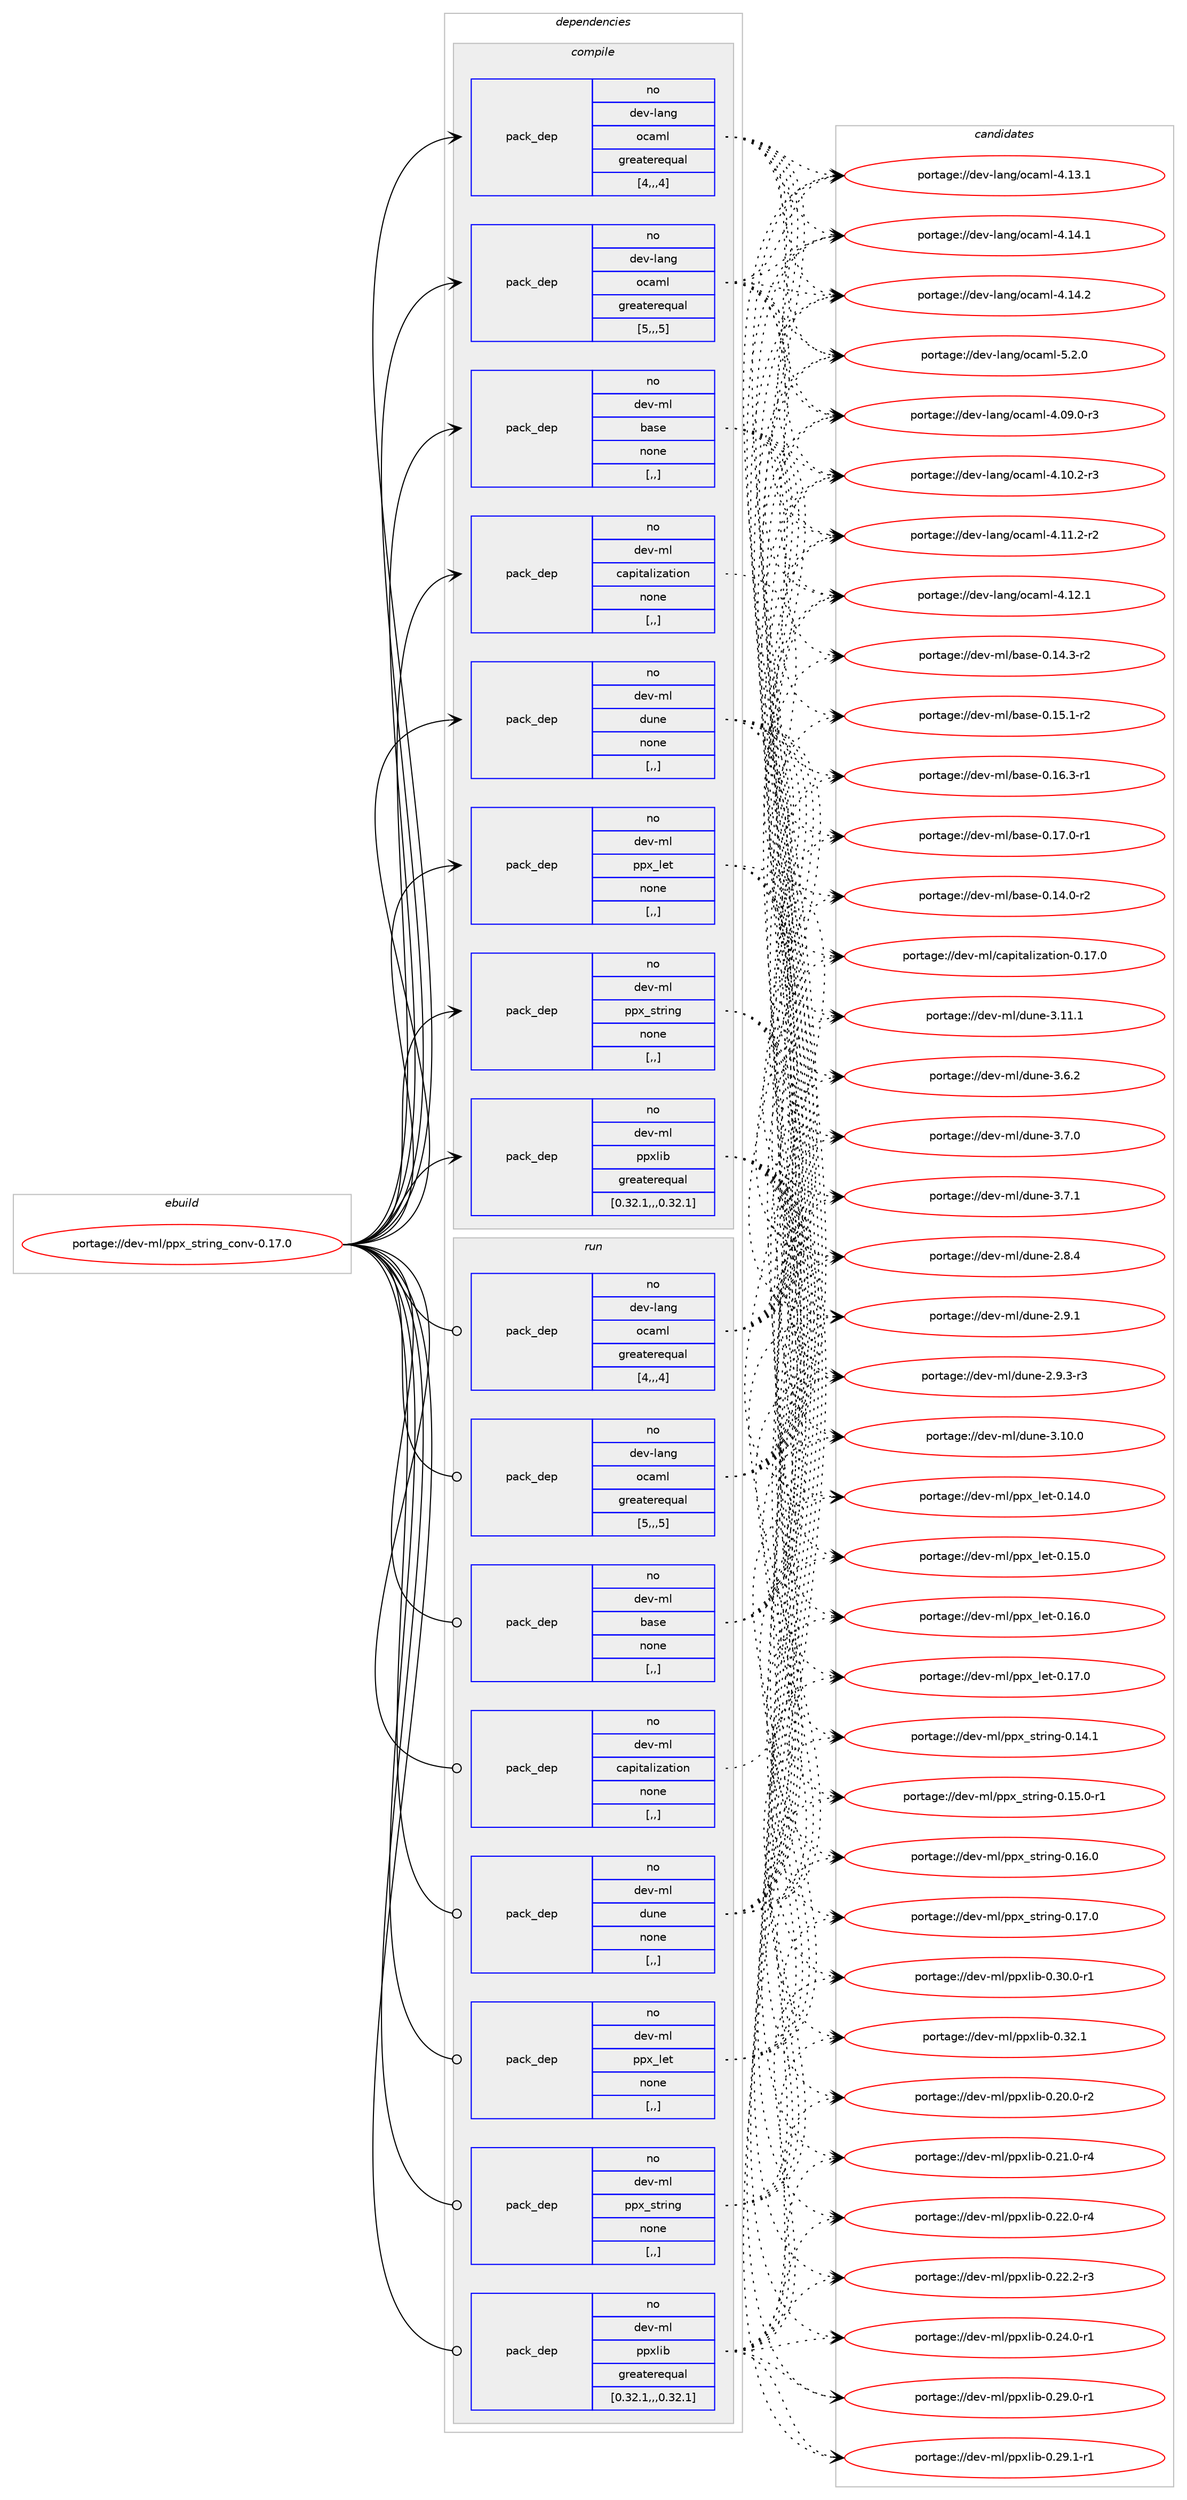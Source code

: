 digraph prolog {

# *************
# Graph options
# *************

newrank=true;
concentrate=true;
compound=true;
graph [rankdir=LR,fontname=Helvetica,fontsize=10,ranksep=1.5];#, ranksep=2.5, nodesep=0.2];
edge  [arrowhead=vee];
node  [fontname=Helvetica,fontsize=10];

# **********
# The ebuild
# **********

subgraph cluster_leftcol {
color=gray;
rank=same;
label=<<i>ebuild</i>>;
id [label="portage://dev-ml/ppx_string_conv-0.17.0", color=red, width=4, href="../dev-ml/ppx_string_conv-0.17.0.svg"];
}

# ****************
# The dependencies
# ****************

subgraph cluster_midcol {
color=gray;
label=<<i>dependencies</i>>;
subgraph cluster_compile {
fillcolor="#eeeeee";
style=filled;
label=<<i>compile</i>>;
subgraph pack90893 {
dependency120938 [label=<<TABLE BORDER="0" CELLBORDER="1" CELLSPACING="0" CELLPADDING="4" WIDTH="220"><TR><TD ROWSPAN="6" CELLPADDING="30">pack_dep</TD></TR><TR><TD WIDTH="110">no</TD></TR><TR><TD>dev-lang</TD></TR><TR><TD>ocaml</TD></TR><TR><TD>greaterequal</TD></TR><TR><TD>[4,,,4]</TD></TR></TABLE>>, shape=none, color=blue];
}
id:e -> dependency120938:w [weight=20,style="solid",arrowhead="vee"];
subgraph pack90894 {
dependency120939 [label=<<TABLE BORDER="0" CELLBORDER="1" CELLSPACING="0" CELLPADDING="4" WIDTH="220"><TR><TD ROWSPAN="6" CELLPADDING="30">pack_dep</TD></TR><TR><TD WIDTH="110">no</TD></TR><TR><TD>dev-lang</TD></TR><TR><TD>ocaml</TD></TR><TR><TD>greaterequal</TD></TR><TR><TD>[5,,,5]</TD></TR></TABLE>>, shape=none, color=blue];
}
id:e -> dependency120939:w [weight=20,style="solid",arrowhead="vee"];
subgraph pack90895 {
dependency120940 [label=<<TABLE BORDER="0" CELLBORDER="1" CELLSPACING="0" CELLPADDING="4" WIDTH="220"><TR><TD ROWSPAN="6" CELLPADDING="30">pack_dep</TD></TR><TR><TD WIDTH="110">no</TD></TR><TR><TD>dev-ml</TD></TR><TR><TD>base</TD></TR><TR><TD>none</TD></TR><TR><TD>[,,]</TD></TR></TABLE>>, shape=none, color=blue];
}
id:e -> dependency120940:w [weight=20,style="solid",arrowhead="vee"];
subgraph pack90896 {
dependency120941 [label=<<TABLE BORDER="0" CELLBORDER="1" CELLSPACING="0" CELLPADDING="4" WIDTH="220"><TR><TD ROWSPAN="6" CELLPADDING="30">pack_dep</TD></TR><TR><TD WIDTH="110">no</TD></TR><TR><TD>dev-ml</TD></TR><TR><TD>capitalization</TD></TR><TR><TD>none</TD></TR><TR><TD>[,,]</TD></TR></TABLE>>, shape=none, color=blue];
}
id:e -> dependency120941:w [weight=20,style="solid",arrowhead="vee"];
subgraph pack90897 {
dependency120942 [label=<<TABLE BORDER="0" CELLBORDER="1" CELLSPACING="0" CELLPADDING="4" WIDTH="220"><TR><TD ROWSPAN="6" CELLPADDING="30">pack_dep</TD></TR><TR><TD WIDTH="110">no</TD></TR><TR><TD>dev-ml</TD></TR><TR><TD>dune</TD></TR><TR><TD>none</TD></TR><TR><TD>[,,]</TD></TR></TABLE>>, shape=none, color=blue];
}
id:e -> dependency120942:w [weight=20,style="solid",arrowhead="vee"];
subgraph pack90898 {
dependency120943 [label=<<TABLE BORDER="0" CELLBORDER="1" CELLSPACING="0" CELLPADDING="4" WIDTH="220"><TR><TD ROWSPAN="6" CELLPADDING="30">pack_dep</TD></TR><TR><TD WIDTH="110">no</TD></TR><TR><TD>dev-ml</TD></TR><TR><TD>ppx_let</TD></TR><TR><TD>none</TD></TR><TR><TD>[,,]</TD></TR></TABLE>>, shape=none, color=blue];
}
id:e -> dependency120943:w [weight=20,style="solid",arrowhead="vee"];
subgraph pack90899 {
dependency120944 [label=<<TABLE BORDER="0" CELLBORDER="1" CELLSPACING="0" CELLPADDING="4" WIDTH="220"><TR><TD ROWSPAN="6" CELLPADDING="30">pack_dep</TD></TR><TR><TD WIDTH="110">no</TD></TR><TR><TD>dev-ml</TD></TR><TR><TD>ppx_string</TD></TR><TR><TD>none</TD></TR><TR><TD>[,,]</TD></TR></TABLE>>, shape=none, color=blue];
}
id:e -> dependency120944:w [weight=20,style="solid",arrowhead="vee"];
subgraph pack90900 {
dependency120945 [label=<<TABLE BORDER="0" CELLBORDER="1" CELLSPACING="0" CELLPADDING="4" WIDTH="220"><TR><TD ROWSPAN="6" CELLPADDING="30">pack_dep</TD></TR><TR><TD WIDTH="110">no</TD></TR><TR><TD>dev-ml</TD></TR><TR><TD>ppxlib</TD></TR><TR><TD>greaterequal</TD></TR><TR><TD>[0.32.1,,,0.32.1]</TD></TR></TABLE>>, shape=none, color=blue];
}
id:e -> dependency120945:w [weight=20,style="solid",arrowhead="vee"];
}
subgraph cluster_compileandrun {
fillcolor="#eeeeee";
style=filled;
label=<<i>compile and run</i>>;
}
subgraph cluster_run {
fillcolor="#eeeeee";
style=filled;
label=<<i>run</i>>;
subgraph pack90901 {
dependency120946 [label=<<TABLE BORDER="0" CELLBORDER="1" CELLSPACING="0" CELLPADDING="4" WIDTH="220"><TR><TD ROWSPAN="6" CELLPADDING="30">pack_dep</TD></TR><TR><TD WIDTH="110">no</TD></TR><TR><TD>dev-lang</TD></TR><TR><TD>ocaml</TD></TR><TR><TD>greaterequal</TD></TR><TR><TD>[4,,,4]</TD></TR></TABLE>>, shape=none, color=blue];
}
id:e -> dependency120946:w [weight=20,style="solid",arrowhead="odot"];
subgraph pack90902 {
dependency120947 [label=<<TABLE BORDER="0" CELLBORDER="1" CELLSPACING="0" CELLPADDING="4" WIDTH="220"><TR><TD ROWSPAN="6" CELLPADDING="30">pack_dep</TD></TR><TR><TD WIDTH="110">no</TD></TR><TR><TD>dev-lang</TD></TR><TR><TD>ocaml</TD></TR><TR><TD>greaterequal</TD></TR><TR><TD>[5,,,5]</TD></TR></TABLE>>, shape=none, color=blue];
}
id:e -> dependency120947:w [weight=20,style="solid",arrowhead="odot"];
subgraph pack90903 {
dependency120948 [label=<<TABLE BORDER="0" CELLBORDER="1" CELLSPACING="0" CELLPADDING="4" WIDTH="220"><TR><TD ROWSPAN="6" CELLPADDING="30">pack_dep</TD></TR><TR><TD WIDTH="110">no</TD></TR><TR><TD>dev-ml</TD></TR><TR><TD>base</TD></TR><TR><TD>none</TD></TR><TR><TD>[,,]</TD></TR></TABLE>>, shape=none, color=blue];
}
id:e -> dependency120948:w [weight=20,style="solid",arrowhead="odot"];
subgraph pack90904 {
dependency120949 [label=<<TABLE BORDER="0" CELLBORDER="1" CELLSPACING="0" CELLPADDING="4" WIDTH="220"><TR><TD ROWSPAN="6" CELLPADDING="30">pack_dep</TD></TR><TR><TD WIDTH="110">no</TD></TR><TR><TD>dev-ml</TD></TR><TR><TD>capitalization</TD></TR><TR><TD>none</TD></TR><TR><TD>[,,]</TD></TR></TABLE>>, shape=none, color=blue];
}
id:e -> dependency120949:w [weight=20,style="solid",arrowhead="odot"];
subgraph pack90905 {
dependency120950 [label=<<TABLE BORDER="0" CELLBORDER="1" CELLSPACING="0" CELLPADDING="4" WIDTH="220"><TR><TD ROWSPAN="6" CELLPADDING="30">pack_dep</TD></TR><TR><TD WIDTH="110">no</TD></TR><TR><TD>dev-ml</TD></TR><TR><TD>dune</TD></TR><TR><TD>none</TD></TR><TR><TD>[,,]</TD></TR></TABLE>>, shape=none, color=blue];
}
id:e -> dependency120950:w [weight=20,style="solid",arrowhead="odot"];
subgraph pack90906 {
dependency120951 [label=<<TABLE BORDER="0" CELLBORDER="1" CELLSPACING="0" CELLPADDING="4" WIDTH="220"><TR><TD ROWSPAN="6" CELLPADDING="30">pack_dep</TD></TR><TR><TD WIDTH="110">no</TD></TR><TR><TD>dev-ml</TD></TR><TR><TD>ppx_let</TD></TR><TR><TD>none</TD></TR><TR><TD>[,,]</TD></TR></TABLE>>, shape=none, color=blue];
}
id:e -> dependency120951:w [weight=20,style="solid",arrowhead="odot"];
subgraph pack90907 {
dependency120952 [label=<<TABLE BORDER="0" CELLBORDER="1" CELLSPACING="0" CELLPADDING="4" WIDTH="220"><TR><TD ROWSPAN="6" CELLPADDING="30">pack_dep</TD></TR><TR><TD WIDTH="110">no</TD></TR><TR><TD>dev-ml</TD></TR><TR><TD>ppx_string</TD></TR><TR><TD>none</TD></TR><TR><TD>[,,]</TD></TR></TABLE>>, shape=none, color=blue];
}
id:e -> dependency120952:w [weight=20,style="solid",arrowhead="odot"];
subgraph pack90908 {
dependency120953 [label=<<TABLE BORDER="0" CELLBORDER="1" CELLSPACING="0" CELLPADDING="4" WIDTH="220"><TR><TD ROWSPAN="6" CELLPADDING="30">pack_dep</TD></TR><TR><TD WIDTH="110">no</TD></TR><TR><TD>dev-ml</TD></TR><TR><TD>ppxlib</TD></TR><TR><TD>greaterequal</TD></TR><TR><TD>[0.32.1,,,0.32.1]</TD></TR></TABLE>>, shape=none, color=blue];
}
id:e -> dependency120953:w [weight=20,style="solid",arrowhead="odot"];
}
}

# **************
# The candidates
# **************

subgraph cluster_choices {
rank=same;
color=gray;
label=<<i>candidates</i>>;

subgraph choice90893 {
color=black;
nodesep=1;
choice1001011184510897110103471119997109108455246485746484511451 [label="portage://dev-lang/ocaml-4.09.0-r3", color=red, width=4,href="../dev-lang/ocaml-4.09.0-r3.svg"];
choice1001011184510897110103471119997109108455246494846504511451 [label="portage://dev-lang/ocaml-4.10.2-r3", color=red, width=4,href="../dev-lang/ocaml-4.10.2-r3.svg"];
choice1001011184510897110103471119997109108455246494946504511450 [label="portage://dev-lang/ocaml-4.11.2-r2", color=red, width=4,href="../dev-lang/ocaml-4.11.2-r2.svg"];
choice100101118451089711010347111999710910845524649504649 [label="portage://dev-lang/ocaml-4.12.1", color=red, width=4,href="../dev-lang/ocaml-4.12.1.svg"];
choice100101118451089711010347111999710910845524649514649 [label="portage://dev-lang/ocaml-4.13.1", color=red, width=4,href="../dev-lang/ocaml-4.13.1.svg"];
choice100101118451089711010347111999710910845524649524649 [label="portage://dev-lang/ocaml-4.14.1", color=red, width=4,href="../dev-lang/ocaml-4.14.1.svg"];
choice100101118451089711010347111999710910845524649524650 [label="portage://dev-lang/ocaml-4.14.2", color=red, width=4,href="../dev-lang/ocaml-4.14.2.svg"];
choice1001011184510897110103471119997109108455346504648 [label="portage://dev-lang/ocaml-5.2.0", color=red, width=4,href="../dev-lang/ocaml-5.2.0.svg"];
dependency120938:e -> choice1001011184510897110103471119997109108455246485746484511451:w [style=dotted,weight="100"];
dependency120938:e -> choice1001011184510897110103471119997109108455246494846504511451:w [style=dotted,weight="100"];
dependency120938:e -> choice1001011184510897110103471119997109108455246494946504511450:w [style=dotted,weight="100"];
dependency120938:e -> choice100101118451089711010347111999710910845524649504649:w [style=dotted,weight="100"];
dependency120938:e -> choice100101118451089711010347111999710910845524649514649:w [style=dotted,weight="100"];
dependency120938:e -> choice100101118451089711010347111999710910845524649524649:w [style=dotted,weight="100"];
dependency120938:e -> choice100101118451089711010347111999710910845524649524650:w [style=dotted,weight="100"];
dependency120938:e -> choice1001011184510897110103471119997109108455346504648:w [style=dotted,weight="100"];
}
subgraph choice90894 {
color=black;
nodesep=1;
choice1001011184510897110103471119997109108455246485746484511451 [label="portage://dev-lang/ocaml-4.09.0-r3", color=red, width=4,href="../dev-lang/ocaml-4.09.0-r3.svg"];
choice1001011184510897110103471119997109108455246494846504511451 [label="portage://dev-lang/ocaml-4.10.2-r3", color=red, width=4,href="../dev-lang/ocaml-4.10.2-r3.svg"];
choice1001011184510897110103471119997109108455246494946504511450 [label="portage://dev-lang/ocaml-4.11.2-r2", color=red, width=4,href="../dev-lang/ocaml-4.11.2-r2.svg"];
choice100101118451089711010347111999710910845524649504649 [label="portage://dev-lang/ocaml-4.12.1", color=red, width=4,href="../dev-lang/ocaml-4.12.1.svg"];
choice100101118451089711010347111999710910845524649514649 [label="portage://dev-lang/ocaml-4.13.1", color=red, width=4,href="../dev-lang/ocaml-4.13.1.svg"];
choice100101118451089711010347111999710910845524649524649 [label="portage://dev-lang/ocaml-4.14.1", color=red, width=4,href="../dev-lang/ocaml-4.14.1.svg"];
choice100101118451089711010347111999710910845524649524650 [label="portage://dev-lang/ocaml-4.14.2", color=red, width=4,href="../dev-lang/ocaml-4.14.2.svg"];
choice1001011184510897110103471119997109108455346504648 [label="portage://dev-lang/ocaml-5.2.0", color=red, width=4,href="../dev-lang/ocaml-5.2.0.svg"];
dependency120939:e -> choice1001011184510897110103471119997109108455246485746484511451:w [style=dotted,weight="100"];
dependency120939:e -> choice1001011184510897110103471119997109108455246494846504511451:w [style=dotted,weight="100"];
dependency120939:e -> choice1001011184510897110103471119997109108455246494946504511450:w [style=dotted,weight="100"];
dependency120939:e -> choice100101118451089711010347111999710910845524649504649:w [style=dotted,weight="100"];
dependency120939:e -> choice100101118451089711010347111999710910845524649514649:w [style=dotted,weight="100"];
dependency120939:e -> choice100101118451089711010347111999710910845524649524649:w [style=dotted,weight="100"];
dependency120939:e -> choice100101118451089711010347111999710910845524649524650:w [style=dotted,weight="100"];
dependency120939:e -> choice1001011184510897110103471119997109108455346504648:w [style=dotted,weight="100"];
}
subgraph choice90895 {
color=black;
nodesep=1;
choice10010111845109108479897115101454846495246484511450 [label="portage://dev-ml/base-0.14.0-r2", color=red, width=4,href="../dev-ml/base-0.14.0-r2.svg"];
choice10010111845109108479897115101454846495246514511450 [label="portage://dev-ml/base-0.14.3-r2", color=red, width=4,href="../dev-ml/base-0.14.3-r2.svg"];
choice10010111845109108479897115101454846495346494511450 [label="portage://dev-ml/base-0.15.1-r2", color=red, width=4,href="../dev-ml/base-0.15.1-r2.svg"];
choice10010111845109108479897115101454846495446514511449 [label="portage://dev-ml/base-0.16.3-r1", color=red, width=4,href="../dev-ml/base-0.16.3-r1.svg"];
choice10010111845109108479897115101454846495546484511449 [label="portage://dev-ml/base-0.17.0-r1", color=red, width=4,href="../dev-ml/base-0.17.0-r1.svg"];
dependency120940:e -> choice10010111845109108479897115101454846495246484511450:w [style=dotted,weight="100"];
dependency120940:e -> choice10010111845109108479897115101454846495246514511450:w [style=dotted,weight="100"];
dependency120940:e -> choice10010111845109108479897115101454846495346494511450:w [style=dotted,weight="100"];
dependency120940:e -> choice10010111845109108479897115101454846495446514511449:w [style=dotted,weight="100"];
dependency120940:e -> choice10010111845109108479897115101454846495546484511449:w [style=dotted,weight="100"];
}
subgraph choice90896 {
color=black;
nodesep=1;
choice10010111845109108479997112105116971081051229711610511111045484649554648 [label="portage://dev-ml/capitalization-0.17.0", color=red, width=4,href="../dev-ml/capitalization-0.17.0.svg"];
dependency120941:e -> choice10010111845109108479997112105116971081051229711610511111045484649554648:w [style=dotted,weight="100"];
}
subgraph choice90897 {
color=black;
nodesep=1;
choice1001011184510910847100117110101455046564652 [label="portage://dev-ml/dune-2.8.4", color=red, width=4,href="../dev-ml/dune-2.8.4.svg"];
choice1001011184510910847100117110101455046574649 [label="portage://dev-ml/dune-2.9.1", color=red, width=4,href="../dev-ml/dune-2.9.1.svg"];
choice10010111845109108471001171101014550465746514511451 [label="portage://dev-ml/dune-2.9.3-r3", color=red, width=4,href="../dev-ml/dune-2.9.3-r3.svg"];
choice100101118451091084710011711010145514649484648 [label="portage://dev-ml/dune-3.10.0", color=red, width=4,href="../dev-ml/dune-3.10.0.svg"];
choice100101118451091084710011711010145514649494649 [label="portage://dev-ml/dune-3.11.1", color=red, width=4,href="../dev-ml/dune-3.11.1.svg"];
choice1001011184510910847100117110101455146544650 [label="portage://dev-ml/dune-3.6.2", color=red, width=4,href="../dev-ml/dune-3.6.2.svg"];
choice1001011184510910847100117110101455146554648 [label="portage://dev-ml/dune-3.7.0", color=red, width=4,href="../dev-ml/dune-3.7.0.svg"];
choice1001011184510910847100117110101455146554649 [label="portage://dev-ml/dune-3.7.1", color=red, width=4,href="../dev-ml/dune-3.7.1.svg"];
dependency120942:e -> choice1001011184510910847100117110101455046564652:w [style=dotted,weight="100"];
dependency120942:e -> choice1001011184510910847100117110101455046574649:w [style=dotted,weight="100"];
dependency120942:e -> choice10010111845109108471001171101014550465746514511451:w [style=dotted,weight="100"];
dependency120942:e -> choice100101118451091084710011711010145514649484648:w [style=dotted,weight="100"];
dependency120942:e -> choice100101118451091084710011711010145514649494649:w [style=dotted,weight="100"];
dependency120942:e -> choice1001011184510910847100117110101455146544650:w [style=dotted,weight="100"];
dependency120942:e -> choice1001011184510910847100117110101455146554648:w [style=dotted,weight="100"];
dependency120942:e -> choice1001011184510910847100117110101455146554649:w [style=dotted,weight="100"];
}
subgraph choice90898 {
color=black;
nodesep=1;
choice10010111845109108471121121209510810111645484649524648 [label="portage://dev-ml/ppx_let-0.14.0", color=red, width=4,href="../dev-ml/ppx_let-0.14.0.svg"];
choice10010111845109108471121121209510810111645484649534648 [label="portage://dev-ml/ppx_let-0.15.0", color=red, width=4,href="../dev-ml/ppx_let-0.15.0.svg"];
choice10010111845109108471121121209510810111645484649544648 [label="portage://dev-ml/ppx_let-0.16.0", color=red, width=4,href="../dev-ml/ppx_let-0.16.0.svg"];
choice10010111845109108471121121209510810111645484649554648 [label="portage://dev-ml/ppx_let-0.17.0", color=red, width=4,href="../dev-ml/ppx_let-0.17.0.svg"];
dependency120943:e -> choice10010111845109108471121121209510810111645484649524648:w [style=dotted,weight="100"];
dependency120943:e -> choice10010111845109108471121121209510810111645484649534648:w [style=dotted,weight="100"];
dependency120943:e -> choice10010111845109108471121121209510810111645484649544648:w [style=dotted,weight="100"];
dependency120943:e -> choice10010111845109108471121121209510810111645484649554648:w [style=dotted,weight="100"];
}
subgraph choice90899 {
color=black;
nodesep=1;
choice10010111845109108471121121209511511611410511010345484649524649 [label="portage://dev-ml/ppx_string-0.14.1", color=red, width=4,href="../dev-ml/ppx_string-0.14.1.svg"];
choice100101118451091084711211212095115116114105110103454846495346484511449 [label="portage://dev-ml/ppx_string-0.15.0-r1", color=red, width=4,href="../dev-ml/ppx_string-0.15.0-r1.svg"];
choice10010111845109108471121121209511511611410511010345484649544648 [label="portage://dev-ml/ppx_string-0.16.0", color=red, width=4,href="../dev-ml/ppx_string-0.16.0.svg"];
choice10010111845109108471121121209511511611410511010345484649554648 [label="portage://dev-ml/ppx_string-0.17.0", color=red, width=4,href="../dev-ml/ppx_string-0.17.0.svg"];
dependency120944:e -> choice10010111845109108471121121209511511611410511010345484649524649:w [style=dotted,weight="100"];
dependency120944:e -> choice100101118451091084711211212095115116114105110103454846495346484511449:w [style=dotted,weight="100"];
dependency120944:e -> choice10010111845109108471121121209511511611410511010345484649544648:w [style=dotted,weight="100"];
dependency120944:e -> choice10010111845109108471121121209511511611410511010345484649554648:w [style=dotted,weight="100"];
}
subgraph choice90900 {
color=black;
nodesep=1;
choice100101118451091084711211212010810598454846504846484511450 [label="portage://dev-ml/ppxlib-0.20.0-r2", color=red, width=4,href="../dev-ml/ppxlib-0.20.0-r2.svg"];
choice100101118451091084711211212010810598454846504946484511452 [label="portage://dev-ml/ppxlib-0.21.0-r4", color=red, width=4,href="../dev-ml/ppxlib-0.21.0-r4.svg"];
choice100101118451091084711211212010810598454846505046484511452 [label="portage://dev-ml/ppxlib-0.22.0-r4", color=red, width=4,href="../dev-ml/ppxlib-0.22.0-r4.svg"];
choice100101118451091084711211212010810598454846505046504511451 [label="portage://dev-ml/ppxlib-0.22.2-r3", color=red, width=4,href="../dev-ml/ppxlib-0.22.2-r3.svg"];
choice100101118451091084711211212010810598454846505246484511449 [label="portage://dev-ml/ppxlib-0.24.0-r1", color=red, width=4,href="../dev-ml/ppxlib-0.24.0-r1.svg"];
choice100101118451091084711211212010810598454846505746484511449 [label="portage://dev-ml/ppxlib-0.29.0-r1", color=red, width=4,href="../dev-ml/ppxlib-0.29.0-r1.svg"];
choice100101118451091084711211212010810598454846505746494511449 [label="portage://dev-ml/ppxlib-0.29.1-r1", color=red, width=4,href="../dev-ml/ppxlib-0.29.1-r1.svg"];
choice100101118451091084711211212010810598454846514846484511449 [label="portage://dev-ml/ppxlib-0.30.0-r1", color=red, width=4,href="../dev-ml/ppxlib-0.30.0-r1.svg"];
choice10010111845109108471121121201081059845484651504649 [label="portage://dev-ml/ppxlib-0.32.1", color=red, width=4,href="../dev-ml/ppxlib-0.32.1.svg"];
dependency120945:e -> choice100101118451091084711211212010810598454846504846484511450:w [style=dotted,weight="100"];
dependency120945:e -> choice100101118451091084711211212010810598454846504946484511452:w [style=dotted,weight="100"];
dependency120945:e -> choice100101118451091084711211212010810598454846505046484511452:w [style=dotted,weight="100"];
dependency120945:e -> choice100101118451091084711211212010810598454846505046504511451:w [style=dotted,weight="100"];
dependency120945:e -> choice100101118451091084711211212010810598454846505246484511449:w [style=dotted,weight="100"];
dependency120945:e -> choice100101118451091084711211212010810598454846505746484511449:w [style=dotted,weight="100"];
dependency120945:e -> choice100101118451091084711211212010810598454846505746494511449:w [style=dotted,weight="100"];
dependency120945:e -> choice100101118451091084711211212010810598454846514846484511449:w [style=dotted,weight="100"];
dependency120945:e -> choice10010111845109108471121121201081059845484651504649:w [style=dotted,weight="100"];
}
subgraph choice90901 {
color=black;
nodesep=1;
choice1001011184510897110103471119997109108455246485746484511451 [label="portage://dev-lang/ocaml-4.09.0-r3", color=red, width=4,href="../dev-lang/ocaml-4.09.0-r3.svg"];
choice1001011184510897110103471119997109108455246494846504511451 [label="portage://dev-lang/ocaml-4.10.2-r3", color=red, width=4,href="../dev-lang/ocaml-4.10.2-r3.svg"];
choice1001011184510897110103471119997109108455246494946504511450 [label="portage://dev-lang/ocaml-4.11.2-r2", color=red, width=4,href="../dev-lang/ocaml-4.11.2-r2.svg"];
choice100101118451089711010347111999710910845524649504649 [label="portage://dev-lang/ocaml-4.12.1", color=red, width=4,href="../dev-lang/ocaml-4.12.1.svg"];
choice100101118451089711010347111999710910845524649514649 [label="portage://dev-lang/ocaml-4.13.1", color=red, width=4,href="../dev-lang/ocaml-4.13.1.svg"];
choice100101118451089711010347111999710910845524649524649 [label="portage://dev-lang/ocaml-4.14.1", color=red, width=4,href="../dev-lang/ocaml-4.14.1.svg"];
choice100101118451089711010347111999710910845524649524650 [label="portage://dev-lang/ocaml-4.14.2", color=red, width=4,href="../dev-lang/ocaml-4.14.2.svg"];
choice1001011184510897110103471119997109108455346504648 [label="portage://dev-lang/ocaml-5.2.0", color=red, width=4,href="../dev-lang/ocaml-5.2.0.svg"];
dependency120946:e -> choice1001011184510897110103471119997109108455246485746484511451:w [style=dotted,weight="100"];
dependency120946:e -> choice1001011184510897110103471119997109108455246494846504511451:w [style=dotted,weight="100"];
dependency120946:e -> choice1001011184510897110103471119997109108455246494946504511450:w [style=dotted,weight="100"];
dependency120946:e -> choice100101118451089711010347111999710910845524649504649:w [style=dotted,weight="100"];
dependency120946:e -> choice100101118451089711010347111999710910845524649514649:w [style=dotted,weight="100"];
dependency120946:e -> choice100101118451089711010347111999710910845524649524649:w [style=dotted,weight="100"];
dependency120946:e -> choice100101118451089711010347111999710910845524649524650:w [style=dotted,weight="100"];
dependency120946:e -> choice1001011184510897110103471119997109108455346504648:w [style=dotted,weight="100"];
}
subgraph choice90902 {
color=black;
nodesep=1;
choice1001011184510897110103471119997109108455246485746484511451 [label="portage://dev-lang/ocaml-4.09.0-r3", color=red, width=4,href="../dev-lang/ocaml-4.09.0-r3.svg"];
choice1001011184510897110103471119997109108455246494846504511451 [label="portage://dev-lang/ocaml-4.10.2-r3", color=red, width=4,href="../dev-lang/ocaml-4.10.2-r3.svg"];
choice1001011184510897110103471119997109108455246494946504511450 [label="portage://dev-lang/ocaml-4.11.2-r2", color=red, width=4,href="../dev-lang/ocaml-4.11.2-r2.svg"];
choice100101118451089711010347111999710910845524649504649 [label="portage://dev-lang/ocaml-4.12.1", color=red, width=4,href="../dev-lang/ocaml-4.12.1.svg"];
choice100101118451089711010347111999710910845524649514649 [label="portage://dev-lang/ocaml-4.13.1", color=red, width=4,href="../dev-lang/ocaml-4.13.1.svg"];
choice100101118451089711010347111999710910845524649524649 [label="portage://dev-lang/ocaml-4.14.1", color=red, width=4,href="../dev-lang/ocaml-4.14.1.svg"];
choice100101118451089711010347111999710910845524649524650 [label="portage://dev-lang/ocaml-4.14.2", color=red, width=4,href="../dev-lang/ocaml-4.14.2.svg"];
choice1001011184510897110103471119997109108455346504648 [label="portage://dev-lang/ocaml-5.2.0", color=red, width=4,href="../dev-lang/ocaml-5.2.0.svg"];
dependency120947:e -> choice1001011184510897110103471119997109108455246485746484511451:w [style=dotted,weight="100"];
dependency120947:e -> choice1001011184510897110103471119997109108455246494846504511451:w [style=dotted,weight="100"];
dependency120947:e -> choice1001011184510897110103471119997109108455246494946504511450:w [style=dotted,weight="100"];
dependency120947:e -> choice100101118451089711010347111999710910845524649504649:w [style=dotted,weight="100"];
dependency120947:e -> choice100101118451089711010347111999710910845524649514649:w [style=dotted,weight="100"];
dependency120947:e -> choice100101118451089711010347111999710910845524649524649:w [style=dotted,weight="100"];
dependency120947:e -> choice100101118451089711010347111999710910845524649524650:w [style=dotted,weight="100"];
dependency120947:e -> choice1001011184510897110103471119997109108455346504648:w [style=dotted,weight="100"];
}
subgraph choice90903 {
color=black;
nodesep=1;
choice10010111845109108479897115101454846495246484511450 [label="portage://dev-ml/base-0.14.0-r2", color=red, width=4,href="../dev-ml/base-0.14.0-r2.svg"];
choice10010111845109108479897115101454846495246514511450 [label="portage://dev-ml/base-0.14.3-r2", color=red, width=4,href="../dev-ml/base-0.14.3-r2.svg"];
choice10010111845109108479897115101454846495346494511450 [label="portage://dev-ml/base-0.15.1-r2", color=red, width=4,href="../dev-ml/base-0.15.1-r2.svg"];
choice10010111845109108479897115101454846495446514511449 [label="portage://dev-ml/base-0.16.3-r1", color=red, width=4,href="../dev-ml/base-0.16.3-r1.svg"];
choice10010111845109108479897115101454846495546484511449 [label="portage://dev-ml/base-0.17.0-r1", color=red, width=4,href="../dev-ml/base-0.17.0-r1.svg"];
dependency120948:e -> choice10010111845109108479897115101454846495246484511450:w [style=dotted,weight="100"];
dependency120948:e -> choice10010111845109108479897115101454846495246514511450:w [style=dotted,weight="100"];
dependency120948:e -> choice10010111845109108479897115101454846495346494511450:w [style=dotted,weight="100"];
dependency120948:e -> choice10010111845109108479897115101454846495446514511449:w [style=dotted,weight="100"];
dependency120948:e -> choice10010111845109108479897115101454846495546484511449:w [style=dotted,weight="100"];
}
subgraph choice90904 {
color=black;
nodesep=1;
choice10010111845109108479997112105116971081051229711610511111045484649554648 [label="portage://dev-ml/capitalization-0.17.0", color=red, width=4,href="../dev-ml/capitalization-0.17.0.svg"];
dependency120949:e -> choice10010111845109108479997112105116971081051229711610511111045484649554648:w [style=dotted,weight="100"];
}
subgraph choice90905 {
color=black;
nodesep=1;
choice1001011184510910847100117110101455046564652 [label="portage://dev-ml/dune-2.8.4", color=red, width=4,href="../dev-ml/dune-2.8.4.svg"];
choice1001011184510910847100117110101455046574649 [label="portage://dev-ml/dune-2.9.1", color=red, width=4,href="../dev-ml/dune-2.9.1.svg"];
choice10010111845109108471001171101014550465746514511451 [label="portage://dev-ml/dune-2.9.3-r3", color=red, width=4,href="../dev-ml/dune-2.9.3-r3.svg"];
choice100101118451091084710011711010145514649484648 [label="portage://dev-ml/dune-3.10.0", color=red, width=4,href="../dev-ml/dune-3.10.0.svg"];
choice100101118451091084710011711010145514649494649 [label="portage://dev-ml/dune-3.11.1", color=red, width=4,href="../dev-ml/dune-3.11.1.svg"];
choice1001011184510910847100117110101455146544650 [label="portage://dev-ml/dune-3.6.2", color=red, width=4,href="../dev-ml/dune-3.6.2.svg"];
choice1001011184510910847100117110101455146554648 [label="portage://dev-ml/dune-3.7.0", color=red, width=4,href="../dev-ml/dune-3.7.0.svg"];
choice1001011184510910847100117110101455146554649 [label="portage://dev-ml/dune-3.7.1", color=red, width=4,href="../dev-ml/dune-3.7.1.svg"];
dependency120950:e -> choice1001011184510910847100117110101455046564652:w [style=dotted,weight="100"];
dependency120950:e -> choice1001011184510910847100117110101455046574649:w [style=dotted,weight="100"];
dependency120950:e -> choice10010111845109108471001171101014550465746514511451:w [style=dotted,weight="100"];
dependency120950:e -> choice100101118451091084710011711010145514649484648:w [style=dotted,weight="100"];
dependency120950:e -> choice100101118451091084710011711010145514649494649:w [style=dotted,weight="100"];
dependency120950:e -> choice1001011184510910847100117110101455146544650:w [style=dotted,weight="100"];
dependency120950:e -> choice1001011184510910847100117110101455146554648:w [style=dotted,weight="100"];
dependency120950:e -> choice1001011184510910847100117110101455146554649:w [style=dotted,weight="100"];
}
subgraph choice90906 {
color=black;
nodesep=1;
choice10010111845109108471121121209510810111645484649524648 [label="portage://dev-ml/ppx_let-0.14.0", color=red, width=4,href="../dev-ml/ppx_let-0.14.0.svg"];
choice10010111845109108471121121209510810111645484649534648 [label="portage://dev-ml/ppx_let-0.15.0", color=red, width=4,href="../dev-ml/ppx_let-0.15.0.svg"];
choice10010111845109108471121121209510810111645484649544648 [label="portage://dev-ml/ppx_let-0.16.0", color=red, width=4,href="../dev-ml/ppx_let-0.16.0.svg"];
choice10010111845109108471121121209510810111645484649554648 [label="portage://dev-ml/ppx_let-0.17.0", color=red, width=4,href="../dev-ml/ppx_let-0.17.0.svg"];
dependency120951:e -> choice10010111845109108471121121209510810111645484649524648:w [style=dotted,weight="100"];
dependency120951:e -> choice10010111845109108471121121209510810111645484649534648:w [style=dotted,weight="100"];
dependency120951:e -> choice10010111845109108471121121209510810111645484649544648:w [style=dotted,weight="100"];
dependency120951:e -> choice10010111845109108471121121209510810111645484649554648:w [style=dotted,weight="100"];
}
subgraph choice90907 {
color=black;
nodesep=1;
choice10010111845109108471121121209511511611410511010345484649524649 [label="portage://dev-ml/ppx_string-0.14.1", color=red, width=4,href="../dev-ml/ppx_string-0.14.1.svg"];
choice100101118451091084711211212095115116114105110103454846495346484511449 [label="portage://dev-ml/ppx_string-0.15.0-r1", color=red, width=4,href="../dev-ml/ppx_string-0.15.0-r1.svg"];
choice10010111845109108471121121209511511611410511010345484649544648 [label="portage://dev-ml/ppx_string-0.16.0", color=red, width=4,href="../dev-ml/ppx_string-0.16.0.svg"];
choice10010111845109108471121121209511511611410511010345484649554648 [label="portage://dev-ml/ppx_string-0.17.0", color=red, width=4,href="../dev-ml/ppx_string-0.17.0.svg"];
dependency120952:e -> choice10010111845109108471121121209511511611410511010345484649524649:w [style=dotted,weight="100"];
dependency120952:e -> choice100101118451091084711211212095115116114105110103454846495346484511449:w [style=dotted,weight="100"];
dependency120952:e -> choice10010111845109108471121121209511511611410511010345484649544648:w [style=dotted,weight="100"];
dependency120952:e -> choice10010111845109108471121121209511511611410511010345484649554648:w [style=dotted,weight="100"];
}
subgraph choice90908 {
color=black;
nodesep=1;
choice100101118451091084711211212010810598454846504846484511450 [label="portage://dev-ml/ppxlib-0.20.0-r2", color=red, width=4,href="../dev-ml/ppxlib-0.20.0-r2.svg"];
choice100101118451091084711211212010810598454846504946484511452 [label="portage://dev-ml/ppxlib-0.21.0-r4", color=red, width=4,href="../dev-ml/ppxlib-0.21.0-r4.svg"];
choice100101118451091084711211212010810598454846505046484511452 [label="portage://dev-ml/ppxlib-0.22.0-r4", color=red, width=4,href="../dev-ml/ppxlib-0.22.0-r4.svg"];
choice100101118451091084711211212010810598454846505046504511451 [label="portage://dev-ml/ppxlib-0.22.2-r3", color=red, width=4,href="../dev-ml/ppxlib-0.22.2-r3.svg"];
choice100101118451091084711211212010810598454846505246484511449 [label="portage://dev-ml/ppxlib-0.24.0-r1", color=red, width=4,href="../dev-ml/ppxlib-0.24.0-r1.svg"];
choice100101118451091084711211212010810598454846505746484511449 [label="portage://dev-ml/ppxlib-0.29.0-r1", color=red, width=4,href="../dev-ml/ppxlib-0.29.0-r1.svg"];
choice100101118451091084711211212010810598454846505746494511449 [label="portage://dev-ml/ppxlib-0.29.1-r1", color=red, width=4,href="../dev-ml/ppxlib-0.29.1-r1.svg"];
choice100101118451091084711211212010810598454846514846484511449 [label="portage://dev-ml/ppxlib-0.30.0-r1", color=red, width=4,href="../dev-ml/ppxlib-0.30.0-r1.svg"];
choice10010111845109108471121121201081059845484651504649 [label="portage://dev-ml/ppxlib-0.32.1", color=red, width=4,href="../dev-ml/ppxlib-0.32.1.svg"];
dependency120953:e -> choice100101118451091084711211212010810598454846504846484511450:w [style=dotted,weight="100"];
dependency120953:e -> choice100101118451091084711211212010810598454846504946484511452:w [style=dotted,weight="100"];
dependency120953:e -> choice100101118451091084711211212010810598454846505046484511452:w [style=dotted,weight="100"];
dependency120953:e -> choice100101118451091084711211212010810598454846505046504511451:w [style=dotted,weight="100"];
dependency120953:e -> choice100101118451091084711211212010810598454846505246484511449:w [style=dotted,weight="100"];
dependency120953:e -> choice100101118451091084711211212010810598454846505746484511449:w [style=dotted,weight="100"];
dependency120953:e -> choice100101118451091084711211212010810598454846505746494511449:w [style=dotted,weight="100"];
dependency120953:e -> choice100101118451091084711211212010810598454846514846484511449:w [style=dotted,weight="100"];
dependency120953:e -> choice10010111845109108471121121201081059845484651504649:w [style=dotted,weight="100"];
}
}

}
